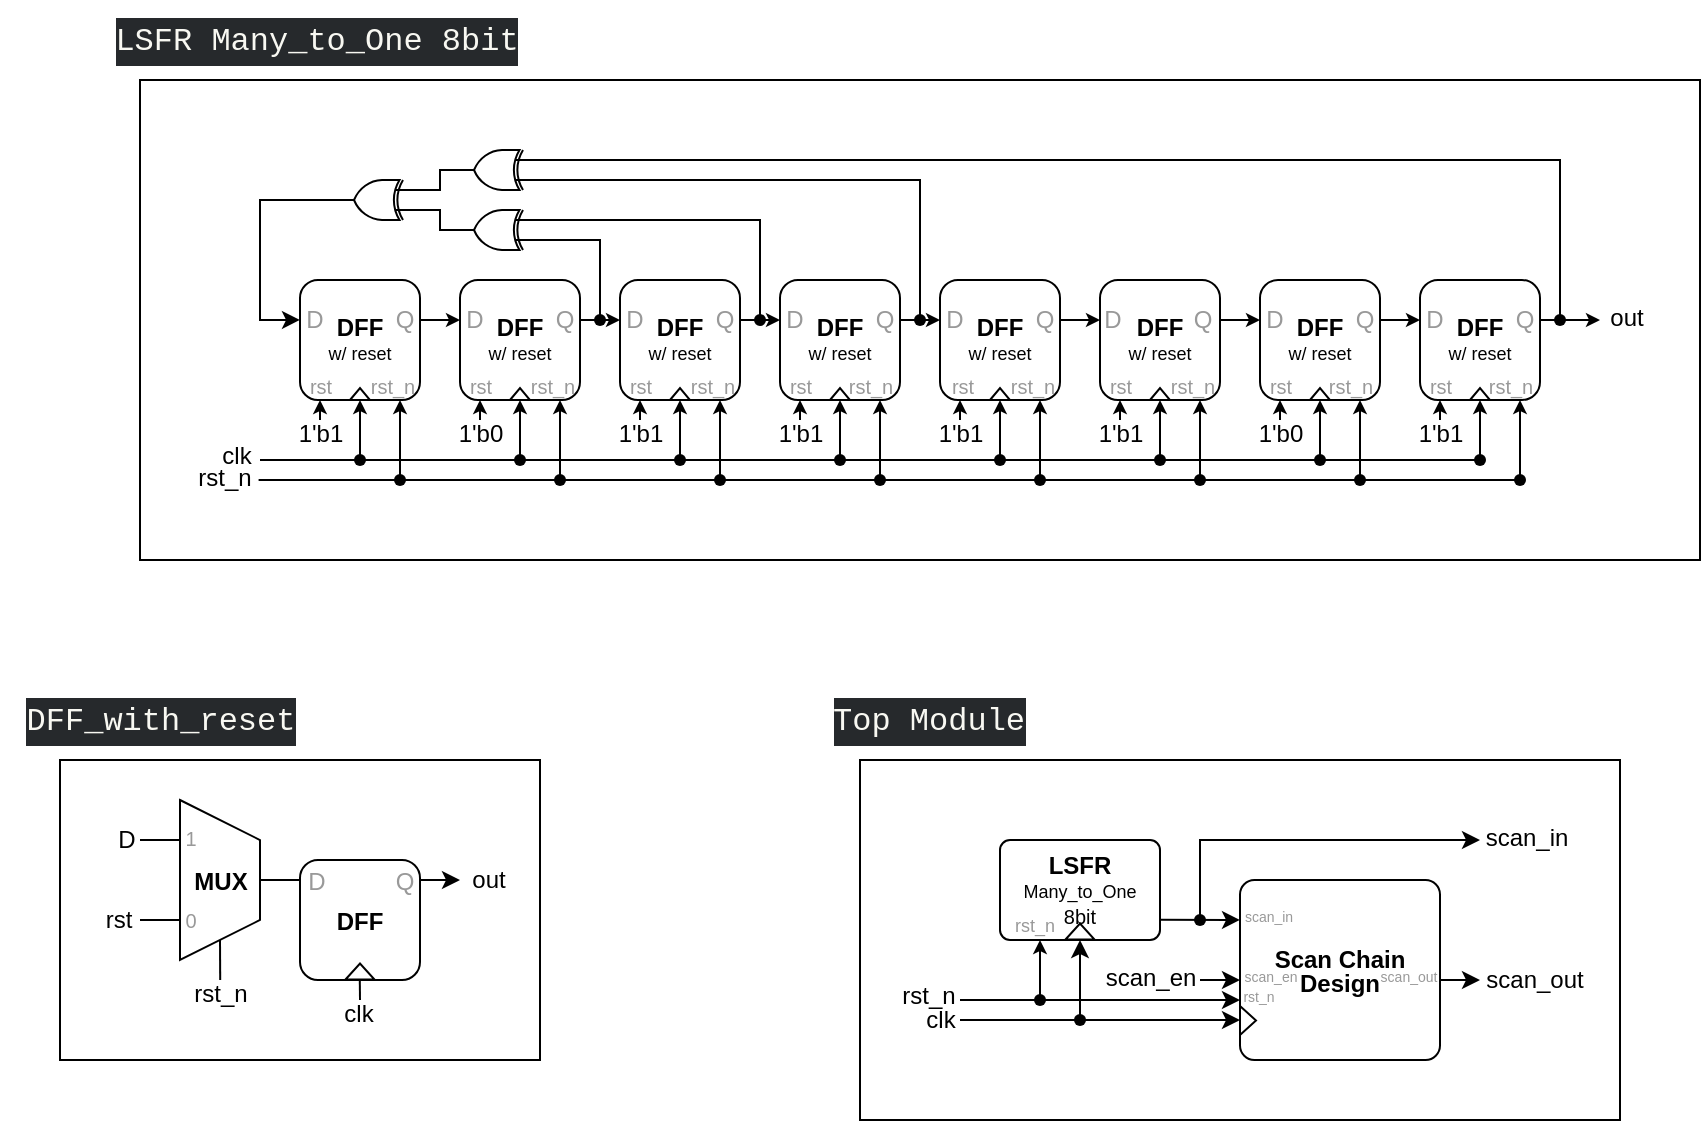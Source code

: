 <mxfile version="24.7.17">
  <diagram name="Page-1" id="tBIAlemMxgHySIvlNtww">
    <mxGraphModel dx="735" dy="438" grid="1" gridSize="10" guides="1" tooltips="1" connect="1" arrows="1" fold="1" page="1" pageScale="1" pageWidth="1920" pageHeight="1200" math="0" shadow="0">
      <root>
        <mxCell id="0" />
        <mxCell id="1" parent="0" />
        <mxCell id="3qSw8xlSIoKtLvvU0-Wk-54" value="" style="rounded=0;whiteSpace=wrap;html=1;fillColor=none;" parent="1" vertex="1">
          <mxGeometry x="480" y="540" width="380" height="180" as="geometry" />
        </mxCell>
        <mxCell id="1DzeSscWP2DU88BONM4D-63" value="1&#39;b1" style="text;html=1;align=center;verticalAlign=middle;resizable=0;points=[];autosize=1;strokeColor=none;fillColor=none;" parent="1" vertex="1">
          <mxGeometry x="745" y="362" width="50" height="30" as="geometry" />
        </mxCell>
        <mxCell id="oi3GXKmJwpbIhsuQLX9E-4" value="" style="rounded=0;whiteSpace=wrap;html=1;fillColor=none;" parent="1" vertex="1">
          <mxGeometry x="80" y="540" width="240" height="150" as="geometry" />
        </mxCell>
        <mxCell id="YcG1K_yQFC_txdDWkhpD-151" value="&lt;p style=&quot;line-height: 0%;&quot;&gt;&lt;b&gt;DFF&lt;/b&gt;&lt;/p&gt;&lt;p&gt;&lt;/p&gt;" style="rounded=1;whiteSpace=wrap;html=1;" parent="1" vertex="1">
          <mxGeometry x="200" y="590" width="60" height="60" as="geometry" />
        </mxCell>
        <mxCell id="q5pX1_xFONWicA8Pv0eM-7" style="edgeStyle=orthogonalEdgeStyle;rounded=0;orthogonalLoop=1;jettySize=auto;html=1;exitX=1;exitY=0.5;exitDx=0;exitDy=0;endArrow=none;endFill=0;" parent="1" source="YcG1K_yQFC_txdDWkhpD-153" edge="1">
          <mxGeometry relative="1" as="geometry">
            <mxPoint x="160.101" y="650" as="targetPoint" />
          </mxGeometry>
        </mxCell>
        <mxCell id="YcG1K_yQFC_txdDWkhpD-153" value="" style="shape=trapezoid;perimeter=trapezoidPerimeter;whiteSpace=wrap;html=1;fixedSize=1;rotation=90;" parent="1" vertex="1">
          <mxGeometry x="120" y="580" width="80" height="40" as="geometry" />
        </mxCell>
        <mxCell id="YcG1K_yQFC_txdDWkhpD-154" value="&lt;b&gt;MUX&lt;/b&gt;" style="text;html=1;align=center;verticalAlign=middle;resizable=0;points=[];autosize=1;strokeColor=none;fillColor=none;" parent="1" vertex="1">
          <mxGeometry x="135" y="586" width="50" height="30" as="geometry" />
        </mxCell>
        <mxCell id="YcG1K_yQFC_txdDWkhpD-155" value="" style="endArrow=none;html=1;rounded=0;endFill=0;" parent="1" edge="1">
          <mxGeometry width="50" height="50" relative="1" as="geometry">
            <mxPoint x="180" y="600" as="sourcePoint" />
            <mxPoint x="200" y="600" as="targetPoint" />
          </mxGeometry>
        </mxCell>
        <mxCell id="YcG1K_yQFC_txdDWkhpD-156" value="" style="endArrow=classic;html=1;rounded=0;endFill=1;" parent="1" edge="1">
          <mxGeometry width="50" height="50" relative="1" as="geometry">
            <mxPoint x="260" y="600" as="sourcePoint" />
            <mxPoint x="280" y="600" as="targetPoint" />
          </mxGeometry>
        </mxCell>
        <mxCell id="q5pX1_xFONWicA8Pv0eM-1" value="" style="triangle;whiteSpace=wrap;html=1;rotation=-90;" parent="1" vertex="1">
          <mxGeometry x="226" y="638.5" width="8" height="14.5" as="geometry" />
        </mxCell>
        <mxCell id="q5pX1_xFONWicA8Pv0eM-2" value="" style="endArrow=none;html=1;rounded=0;" parent="1" edge="1">
          <mxGeometry width="50" height="50" relative="1" as="geometry">
            <mxPoint x="120" y="620" as="sourcePoint" />
            <mxPoint x="140" y="620" as="targetPoint" />
          </mxGeometry>
        </mxCell>
        <mxCell id="q5pX1_xFONWicA8Pv0eM-3" value="" style="endArrow=none;html=1;rounded=0;" parent="1" edge="1">
          <mxGeometry width="50" height="50" relative="1" as="geometry">
            <mxPoint x="120" y="580" as="sourcePoint" />
            <mxPoint x="140" y="580" as="targetPoint" />
          </mxGeometry>
        </mxCell>
        <mxCell id="q5pX1_xFONWicA8Pv0eM-6" value="rst" style="text;html=1;align=center;verticalAlign=middle;resizable=0;points=[];autosize=1;strokeColor=none;fillColor=none;" parent="1" vertex="1">
          <mxGeometry x="89" y="605" width="40" height="30" as="geometry" />
        </mxCell>
        <mxCell id="q5pX1_xFONWicA8Pv0eM-8" value="rst_n" style="text;html=1;align=center;verticalAlign=middle;resizable=0;points=[];autosize=1;strokeColor=none;fillColor=none;" parent="1" vertex="1">
          <mxGeometry x="135" y="641.5" width="50" height="30" as="geometry" />
        </mxCell>
        <mxCell id="q5pX1_xFONWicA8Pv0eM-9" style="edgeStyle=orthogonalEdgeStyle;rounded=0;orthogonalLoop=1;jettySize=auto;html=1;exitX=1;exitY=0.5;exitDx=0;exitDy=0;endArrow=none;endFill=0;" parent="1" edge="1">
          <mxGeometry relative="1" as="geometry">
            <mxPoint x="230" y="660" as="targetPoint" />
            <mxPoint x="229.9" y="650" as="sourcePoint" />
          </mxGeometry>
        </mxCell>
        <mxCell id="q5pX1_xFONWicA8Pv0eM-10" value="clk" style="text;html=1;align=center;verticalAlign=middle;resizable=0;points=[];autosize=1;strokeColor=none;fillColor=none;" parent="1" vertex="1">
          <mxGeometry x="209" y="652" width="40" height="30" as="geometry" />
        </mxCell>
        <mxCell id="q5pX1_xFONWicA8Pv0eM-24" value="0" style="text;html=1;align=center;verticalAlign=middle;resizable=0;points=[];autosize=1;strokeColor=none;fillColor=none;fontSize=10;fontColor=#999999;" parent="1" vertex="1">
          <mxGeometry x="130" y="604.5" width="30" height="30" as="geometry" />
        </mxCell>
        <mxCell id="q5pX1_xFONWicA8Pv0eM-25" value="1" style="text;html=1;align=center;verticalAlign=middle;resizable=0;points=[];autosize=1;strokeColor=none;fillColor=none;fontColor=#999999;fontSize=10;" parent="1" vertex="1">
          <mxGeometry x="130" y="563.5" width="30" height="30" as="geometry" />
        </mxCell>
        <mxCell id="q5pX1_xFONWicA8Pv0eM-27" value="out" style="text;html=1;align=center;verticalAlign=middle;resizable=0;points=[];autosize=1;strokeColor=none;fillColor=none;" parent="1" vertex="1">
          <mxGeometry x="274" y="585" width="40" height="30" as="geometry" />
        </mxCell>
        <mxCell id="q5pX1_xFONWicA8Pv0eM-29" value="&lt;div style=&quot;color: rgb(248, 248, 242); background-color: rgb(38, 41, 44); font-family: &amp;quot;Fira Code&amp;quot;, Consolas, &amp;quot;Courier New&amp;quot;, monospace, Menlo, Monaco, &amp;quot;Courier New&amp;quot;, monospace; font-size: 16px; line-height: 24px; white-space-collapse: preserve;&quot;&gt;DFF_with_reset&lt;/div&gt;" style="text;html=1;align=center;verticalAlign=middle;resizable=0;points=[];autosize=1;strokeColor=none;fillColor=none;" parent="1" vertex="1">
          <mxGeometry x="50" y="500" width="160" height="40" as="geometry" />
        </mxCell>
        <mxCell id="oi3GXKmJwpbIhsuQLX9E-1" value="D" style="text;html=1;align=center;verticalAlign=middle;resizable=0;points=[];autosize=1;strokeColor=none;fillColor=none;" parent="1" vertex="1">
          <mxGeometry x="98" y="565" width="30" height="30" as="geometry" />
        </mxCell>
        <mxCell id="oi3GXKmJwpbIhsuQLX9E-2" value="D" style="text;html=1;align=center;verticalAlign=middle;resizable=0;points=[];autosize=1;strokeColor=none;fillColor=none;fontColor=#999999;" parent="1" vertex="1">
          <mxGeometry x="193" y="586" width="30" height="30" as="geometry" />
        </mxCell>
        <mxCell id="oi3GXKmJwpbIhsuQLX9E-3" value="Q" style="text;html=1;align=center;verticalAlign=middle;resizable=0;points=[];autosize=1;strokeColor=none;fillColor=none;fontColor=#999999;" parent="1" vertex="1">
          <mxGeometry x="237" y="586" width="30" height="30" as="geometry" />
        </mxCell>
        <mxCell id="oi3GXKmJwpbIhsuQLX9E-5" value="&lt;p style=&quot;line-height: 0%;&quot;&gt;&lt;b&gt;DFF&lt;/b&gt;&lt;/p&gt;&lt;p style=&quot;line-height: 0%;&quot;&gt;&lt;font style=&quot;font-size: 9px;&quot;&gt;w/ reset&lt;/font&gt;&lt;/p&gt;&lt;p&gt;&lt;/p&gt;" style="rounded=1;whiteSpace=wrap;html=1;" parent="1" vertex="1">
          <mxGeometry x="200" y="300" width="60" height="60" as="geometry" />
        </mxCell>
        <mxCell id="oi3GXKmJwpbIhsuQLX9E-6" value="" style="triangle;whiteSpace=wrap;html=1;rotation=-90;" parent="1" vertex="1">
          <mxGeometry x="227" y="352" width="6" height="10" as="geometry" />
        </mxCell>
        <mxCell id="oi3GXKmJwpbIhsuQLX9E-7" value="" style="endArrow=classic;html=1;rounded=0;exitX=1;exitY=0.5;exitDx=0;exitDy=0;endSize=4;" parent="1" edge="1">
          <mxGeometry width="50" height="50" relative="1" as="geometry">
            <mxPoint x="260" y="320" as="sourcePoint" />
            <mxPoint x="280" y="320" as="targetPoint" />
          </mxGeometry>
        </mxCell>
        <mxCell id="oi3GXKmJwpbIhsuQLX9E-8" value="" style="endArrow=classic;html=1;rounded=0;endSize=4;entryX=0;entryY=0.5;entryDx=0;entryDy=0;" parent="1" target="oi3GXKmJwpbIhsuQLX9E-6" edge="1">
          <mxGeometry width="50" height="50" relative="1" as="geometry">
            <mxPoint x="230" y="390" as="sourcePoint" />
            <mxPoint x="200" y="390" as="targetPoint" />
          </mxGeometry>
        </mxCell>
        <mxCell id="oi3GXKmJwpbIhsuQLX9E-9" value="" style="endArrow=classic;html=1;rounded=0;endSize=4;entryX=0;entryY=0.5;entryDx=0;entryDy=0;" parent="1" edge="1">
          <mxGeometry width="50" height="50" relative="1" as="geometry">
            <mxPoint x="210" y="370" as="sourcePoint" />
            <mxPoint x="210" y="360" as="targetPoint" />
          </mxGeometry>
        </mxCell>
        <mxCell id="oi3GXKmJwpbIhsuQLX9E-10" value="" style="endArrow=classic;html=1;rounded=0;endSize=4;" parent="1" edge="1">
          <mxGeometry width="50" height="50" relative="1" as="geometry">
            <mxPoint x="250" y="400" as="sourcePoint" />
            <mxPoint x="250" y="360" as="targetPoint" />
          </mxGeometry>
        </mxCell>
        <mxCell id="oi3GXKmJwpbIhsuQLX9E-11" value="1&#39;b1" style="text;html=1;align=center;verticalAlign=middle;resizable=0;points=[];autosize=1;strokeColor=none;fillColor=none;" parent="1" vertex="1">
          <mxGeometry x="185" y="362" width="50" height="30" as="geometry" />
        </mxCell>
        <mxCell id="1DzeSscWP2DU88BONM4D-1" value="" style="shape=ellipse;fillColor=#000000;strokeColor=none;html=1;sketch=0;fontFamily=Helvetica;fontSize=11;fontColor=default;labelBackgroundColor=default;" parent="1" vertex="1">
          <mxGeometry x="227" y="387" width="6" height="6" as="geometry" />
        </mxCell>
        <mxCell id="1DzeSscWP2DU88BONM4D-2" value="" style="shape=ellipse;fillColor=#000000;strokeColor=none;html=1;sketch=0;fontFamily=Helvetica;fontSize=11;fontColor=default;labelBackgroundColor=default;" parent="1" vertex="1">
          <mxGeometry x="247" y="397" width="6" height="6" as="geometry" />
        </mxCell>
        <mxCell id="1DzeSscWP2DU88BONM4D-3" value="&lt;p style=&quot;line-height: 0%;&quot;&gt;&lt;b&gt;DFF&lt;/b&gt;&lt;/p&gt;&lt;p style=&quot;line-height: 0%;&quot;&gt;&lt;font style=&quot;font-size: 9px;&quot;&gt;w/ reset&lt;/font&gt;&lt;/p&gt;&lt;p&gt;&lt;/p&gt;" style="rounded=1;whiteSpace=wrap;html=1;" parent="1" vertex="1">
          <mxGeometry x="280" y="300" width="60" height="60" as="geometry" />
        </mxCell>
        <mxCell id="1DzeSscWP2DU88BONM4D-4" value="" style="triangle;whiteSpace=wrap;html=1;rotation=-90;" parent="1" vertex="1">
          <mxGeometry x="307" y="352" width="6" height="10" as="geometry" />
        </mxCell>
        <mxCell id="1DzeSscWP2DU88BONM4D-5" value="" style="endArrow=classic;html=1;rounded=0;exitX=1;exitY=0.5;exitDx=0;exitDy=0;endSize=4;" parent="1" edge="1">
          <mxGeometry width="50" height="50" relative="1" as="geometry">
            <mxPoint x="340" y="320" as="sourcePoint" />
            <mxPoint x="360" y="320" as="targetPoint" />
          </mxGeometry>
        </mxCell>
        <mxCell id="1DzeSscWP2DU88BONM4D-6" value="" style="endArrow=classic;html=1;rounded=0;endSize=4;entryX=0;entryY=0.5;entryDx=0;entryDy=0;" parent="1" target="1DzeSscWP2DU88BONM4D-4" edge="1">
          <mxGeometry width="50" height="50" relative="1" as="geometry">
            <mxPoint x="310" y="390" as="sourcePoint" />
            <mxPoint x="280" y="390" as="targetPoint" />
          </mxGeometry>
        </mxCell>
        <mxCell id="1DzeSscWP2DU88BONM4D-7" value="" style="endArrow=classic;html=1;rounded=0;endSize=4;entryX=0;entryY=0.5;entryDx=0;entryDy=0;" parent="1" edge="1">
          <mxGeometry width="50" height="50" relative="1" as="geometry">
            <mxPoint x="290" y="370" as="sourcePoint" />
            <mxPoint x="290" y="360" as="targetPoint" />
          </mxGeometry>
        </mxCell>
        <mxCell id="1DzeSscWP2DU88BONM4D-8" value="" style="endArrow=classic;html=1;rounded=0;endSize=4;" parent="1" edge="1">
          <mxGeometry width="50" height="50" relative="1" as="geometry">
            <mxPoint x="330" y="400" as="sourcePoint" />
            <mxPoint x="330" y="360" as="targetPoint" />
          </mxGeometry>
        </mxCell>
        <mxCell id="1DzeSscWP2DU88BONM4D-9" value="1&#39;b0" style="text;html=1;align=center;verticalAlign=middle;resizable=0;points=[];autosize=1;strokeColor=none;fillColor=none;" parent="1" vertex="1">
          <mxGeometry x="265" y="362" width="50" height="30" as="geometry" />
        </mxCell>
        <mxCell id="1DzeSscWP2DU88BONM4D-10" value="" style="shape=ellipse;fillColor=#000000;strokeColor=none;html=1;sketch=0;fontFamily=Helvetica;fontSize=11;fontColor=default;labelBackgroundColor=default;" parent="1" vertex="1">
          <mxGeometry x="307" y="387" width="6" height="6" as="geometry" />
        </mxCell>
        <mxCell id="1DzeSscWP2DU88BONM4D-11" value="" style="shape=ellipse;fillColor=#000000;strokeColor=none;html=1;sketch=0;fontFamily=Helvetica;fontSize=11;fontColor=default;labelBackgroundColor=default;" parent="1" vertex="1">
          <mxGeometry x="327" y="397" width="6" height="6" as="geometry" />
        </mxCell>
        <mxCell id="1DzeSscWP2DU88BONM4D-12" value="&lt;p style=&quot;line-height: 0%;&quot;&gt;&lt;b&gt;DFF&lt;/b&gt;&lt;/p&gt;&lt;p style=&quot;line-height: 0%;&quot;&gt;&lt;font style=&quot;font-size: 9px;&quot;&gt;w/ reset&lt;/font&gt;&lt;/p&gt;&lt;p&gt;&lt;/p&gt;" style="rounded=1;whiteSpace=wrap;html=1;" parent="1" vertex="1">
          <mxGeometry x="360" y="300" width="60" height="60" as="geometry" />
        </mxCell>
        <mxCell id="1DzeSscWP2DU88BONM4D-13" value="" style="triangle;whiteSpace=wrap;html=1;rotation=-90;" parent="1" vertex="1">
          <mxGeometry x="387" y="352" width="6" height="10" as="geometry" />
        </mxCell>
        <mxCell id="1DzeSscWP2DU88BONM4D-14" value="" style="endArrow=classic;html=1;rounded=0;exitX=1;exitY=0.5;exitDx=0;exitDy=0;endSize=4;" parent="1" edge="1">
          <mxGeometry width="50" height="50" relative="1" as="geometry">
            <mxPoint x="420" y="320" as="sourcePoint" />
            <mxPoint x="440" y="320" as="targetPoint" />
          </mxGeometry>
        </mxCell>
        <mxCell id="1DzeSscWP2DU88BONM4D-15" value="" style="endArrow=classic;html=1;rounded=0;endSize=4;entryX=0;entryY=0.5;entryDx=0;entryDy=0;" parent="1" target="1DzeSscWP2DU88BONM4D-13" edge="1">
          <mxGeometry width="50" height="50" relative="1" as="geometry">
            <mxPoint x="390" y="390" as="sourcePoint" />
            <mxPoint x="360" y="390" as="targetPoint" />
          </mxGeometry>
        </mxCell>
        <mxCell id="1DzeSscWP2DU88BONM4D-16" value="" style="endArrow=classic;html=1;rounded=0;endSize=4;entryX=0;entryY=0.5;entryDx=0;entryDy=0;" parent="1" edge="1">
          <mxGeometry width="50" height="50" relative="1" as="geometry">
            <mxPoint x="370" y="370" as="sourcePoint" />
            <mxPoint x="370" y="360" as="targetPoint" />
          </mxGeometry>
        </mxCell>
        <mxCell id="1DzeSscWP2DU88BONM4D-17" value="" style="endArrow=classic;html=1;rounded=0;endSize=4;" parent="1" edge="1">
          <mxGeometry width="50" height="50" relative="1" as="geometry">
            <mxPoint x="410" y="400" as="sourcePoint" />
            <mxPoint x="410" y="360" as="targetPoint" />
          </mxGeometry>
        </mxCell>
        <mxCell id="1DzeSscWP2DU88BONM4D-18" value="1&#39;b1" style="text;html=1;align=center;verticalAlign=middle;resizable=0;points=[];autosize=1;strokeColor=none;fillColor=none;" parent="1" vertex="1">
          <mxGeometry x="345" y="362" width="50" height="30" as="geometry" />
        </mxCell>
        <mxCell id="1DzeSscWP2DU88BONM4D-19" value="" style="shape=ellipse;fillColor=#000000;strokeColor=none;html=1;sketch=0;fontFamily=Helvetica;fontSize=11;fontColor=default;labelBackgroundColor=default;" parent="1" vertex="1">
          <mxGeometry x="387" y="387" width="6" height="6" as="geometry" />
        </mxCell>
        <mxCell id="1DzeSscWP2DU88BONM4D-20" value="" style="shape=ellipse;fillColor=#000000;strokeColor=none;html=1;sketch=0;fontFamily=Helvetica;fontSize=11;fontColor=default;labelBackgroundColor=default;" parent="1" vertex="1">
          <mxGeometry x="407" y="397" width="6" height="6" as="geometry" />
        </mxCell>
        <mxCell id="1DzeSscWP2DU88BONM4D-21" value="&lt;p style=&quot;line-height: 0%;&quot;&gt;&lt;b&gt;DFF&lt;/b&gt;&lt;/p&gt;&lt;p style=&quot;line-height: 0%;&quot;&gt;&lt;font style=&quot;font-size: 9px;&quot;&gt;w/ reset&lt;/font&gt;&lt;/p&gt;&lt;p&gt;&lt;/p&gt;" style="rounded=1;whiteSpace=wrap;html=1;" parent="1" vertex="1">
          <mxGeometry x="440" y="300" width="60" height="60" as="geometry" />
        </mxCell>
        <mxCell id="1DzeSscWP2DU88BONM4D-22" value="" style="triangle;whiteSpace=wrap;html=1;rotation=-90;" parent="1" vertex="1">
          <mxGeometry x="467" y="352" width="6" height="10" as="geometry" />
        </mxCell>
        <mxCell id="1DzeSscWP2DU88BONM4D-23" value="" style="endArrow=classic;html=1;rounded=0;exitX=1;exitY=0.5;exitDx=0;exitDy=0;endSize=4;" parent="1" edge="1">
          <mxGeometry width="50" height="50" relative="1" as="geometry">
            <mxPoint x="500" y="320" as="sourcePoint" />
            <mxPoint x="520" y="320" as="targetPoint" />
          </mxGeometry>
        </mxCell>
        <mxCell id="1DzeSscWP2DU88BONM4D-24" value="" style="endArrow=classic;html=1;rounded=0;endSize=4;entryX=0;entryY=0.5;entryDx=0;entryDy=0;" parent="1" target="1DzeSscWP2DU88BONM4D-22" edge="1">
          <mxGeometry width="50" height="50" relative="1" as="geometry">
            <mxPoint x="470" y="390" as="sourcePoint" />
            <mxPoint x="440" y="390" as="targetPoint" />
          </mxGeometry>
        </mxCell>
        <mxCell id="1DzeSscWP2DU88BONM4D-25" value="" style="endArrow=classic;html=1;rounded=0;endSize=4;entryX=0;entryY=0.5;entryDx=0;entryDy=0;" parent="1" edge="1">
          <mxGeometry width="50" height="50" relative="1" as="geometry">
            <mxPoint x="450" y="370" as="sourcePoint" />
            <mxPoint x="450" y="360" as="targetPoint" />
          </mxGeometry>
        </mxCell>
        <mxCell id="1DzeSscWP2DU88BONM4D-26" value="" style="endArrow=classic;html=1;rounded=0;endSize=4;" parent="1" edge="1">
          <mxGeometry width="50" height="50" relative="1" as="geometry">
            <mxPoint x="490" y="400" as="sourcePoint" />
            <mxPoint x="490" y="360" as="targetPoint" />
          </mxGeometry>
        </mxCell>
        <mxCell id="1DzeSscWP2DU88BONM4D-27" value="1&#39;b1" style="text;html=1;align=center;verticalAlign=middle;resizable=0;points=[];autosize=1;strokeColor=none;fillColor=none;" parent="1" vertex="1">
          <mxGeometry x="425" y="362" width="50" height="30" as="geometry" />
        </mxCell>
        <mxCell id="1DzeSscWP2DU88BONM4D-28" value="" style="shape=ellipse;fillColor=#000000;strokeColor=none;html=1;sketch=0;fontFamily=Helvetica;fontSize=11;fontColor=default;labelBackgroundColor=default;" parent="1" vertex="1">
          <mxGeometry x="467" y="387" width="6" height="6" as="geometry" />
        </mxCell>
        <mxCell id="1DzeSscWP2DU88BONM4D-29" value="" style="shape=ellipse;fillColor=#000000;strokeColor=none;html=1;sketch=0;fontFamily=Helvetica;fontSize=11;fontColor=default;labelBackgroundColor=default;" parent="1" vertex="1">
          <mxGeometry x="487" y="397" width="6" height="6" as="geometry" />
        </mxCell>
        <mxCell id="1DzeSscWP2DU88BONM4D-30" value="&lt;p style=&quot;line-height: 0%;&quot;&gt;&lt;b&gt;DFF&lt;/b&gt;&lt;/p&gt;&lt;p style=&quot;line-height: 0%;&quot;&gt;&lt;font style=&quot;font-size: 9px;&quot;&gt;w/ reset&lt;/font&gt;&lt;/p&gt;&lt;p&gt;&lt;/p&gt;" style="rounded=1;whiteSpace=wrap;html=1;" parent="1" vertex="1">
          <mxGeometry x="520" y="300" width="60" height="60" as="geometry" />
        </mxCell>
        <mxCell id="1DzeSscWP2DU88BONM4D-31" value="" style="triangle;whiteSpace=wrap;html=1;rotation=-90;" parent="1" vertex="1">
          <mxGeometry x="547" y="352" width="6" height="10" as="geometry" />
        </mxCell>
        <mxCell id="1DzeSscWP2DU88BONM4D-32" value="" style="endArrow=classic;html=1;rounded=0;exitX=1;exitY=0.5;exitDx=0;exitDy=0;endSize=4;" parent="1" edge="1">
          <mxGeometry width="50" height="50" relative="1" as="geometry">
            <mxPoint x="580" y="320" as="sourcePoint" />
            <mxPoint x="600" y="320" as="targetPoint" />
          </mxGeometry>
        </mxCell>
        <mxCell id="1DzeSscWP2DU88BONM4D-33" value="" style="endArrow=classic;html=1;rounded=0;endSize=4;entryX=0;entryY=0.5;entryDx=0;entryDy=0;" parent="1" target="1DzeSscWP2DU88BONM4D-31" edge="1">
          <mxGeometry width="50" height="50" relative="1" as="geometry">
            <mxPoint x="550" y="390" as="sourcePoint" />
            <mxPoint x="520" y="390" as="targetPoint" />
          </mxGeometry>
        </mxCell>
        <mxCell id="1DzeSscWP2DU88BONM4D-34" value="" style="endArrow=classic;html=1;rounded=0;endSize=4;entryX=0;entryY=0.5;entryDx=0;entryDy=0;" parent="1" edge="1">
          <mxGeometry width="50" height="50" relative="1" as="geometry">
            <mxPoint x="530" y="370" as="sourcePoint" />
            <mxPoint x="530" y="360" as="targetPoint" />
          </mxGeometry>
        </mxCell>
        <mxCell id="1DzeSscWP2DU88BONM4D-35" value="" style="endArrow=classic;html=1;rounded=0;endSize=4;" parent="1" edge="1">
          <mxGeometry width="50" height="50" relative="1" as="geometry">
            <mxPoint x="570" y="400" as="sourcePoint" />
            <mxPoint x="570" y="360" as="targetPoint" />
          </mxGeometry>
        </mxCell>
        <mxCell id="1DzeSscWP2DU88BONM4D-36" value="1&#39;b1" style="text;html=1;align=center;verticalAlign=middle;resizable=0;points=[];autosize=1;strokeColor=none;fillColor=none;" parent="1" vertex="1">
          <mxGeometry x="505" y="362" width="50" height="30" as="geometry" />
        </mxCell>
        <mxCell id="1DzeSscWP2DU88BONM4D-37" value="" style="shape=ellipse;fillColor=#000000;strokeColor=none;html=1;sketch=0;fontFamily=Helvetica;fontSize=11;fontColor=default;labelBackgroundColor=default;" parent="1" vertex="1">
          <mxGeometry x="547" y="387" width="6" height="6" as="geometry" />
        </mxCell>
        <mxCell id="1DzeSscWP2DU88BONM4D-38" value="" style="shape=ellipse;fillColor=#000000;strokeColor=none;html=1;sketch=0;fontFamily=Helvetica;fontSize=11;fontColor=default;labelBackgroundColor=default;" parent="1" vertex="1">
          <mxGeometry x="567" y="397" width="6" height="6" as="geometry" />
        </mxCell>
        <mxCell id="1DzeSscWP2DU88BONM4D-39" value="&lt;p style=&quot;line-height: 0%;&quot;&gt;&lt;b&gt;DFF&lt;/b&gt;&lt;/p&gt;&lt;p style=&quot;line-height: 0%;&quot;&gt;&lt;font style=&quot;font-size: 9px;&quot;&gt;w/ reset&lt;/font&gt;&lt;/p&gt;&lt;p&gt;&lt;/p&gt;" style="rounded=1;whiteSpace=wrap;html=1;" parent="1" vertex="1">
          <mxGeometry x="600" y="300" width="60" height="60" as="geometry" />
        </mxCell>
        <mxCell id="1DzeSscWP2DU88BONM4D-40" value="" style="triangle;whiteSpace=wrap;html=1;rotation=-90;" parent="1" vertex="1">
          <mxGeometry x="627" y="352" width="6" height="10" as="geometry" />
        </mxCell>
        <mxCell id="1DzeSscWP2DU88BONM4D-41" value="" style="endArrow=classic;html=1;rounded=0;exitX=1;exitY=0.5;exitDx=0;exitDy=0;endSize=4;" parent="1" edge="1">
          <mxGeometry width="50" height="50" relative="1" as="geometry">
            <mxPoint x="660" y="320" as="sourcePoint" />
            <mxPoint x="680" y="320" as="targetPoint" />
          </mxGeometry>
        </mxCell>
        <mxCell id="1DzeSscWP2DU88BONM4D-42" value="" style="endArrow=classic;html=1;rounded=0;endSize=4;entryX=0;entryY=0.5;entryDx=0;entryDy=0;" parent="1" target="1DzeSscWP2DU88BONM4D-40" edge="1">
          <mxGeometry width="50" height="50" relative="1" as="geometry">
            <mxPoint x="630" y="390" as="sourcePoint" />
            <mxPoint x="600" y="390" as="targetPoint" />
          </mxGeometry>
        </mxCell>
        <mxCell id="1DzeSscWP2DU88BONM4D-43" value="" style="endArrow=classic;html=1;rounded=0;endSize=4;entryX=0;entryY=0.5;entryDx=0;entryDy=0;" parent="1" edge="1">
          <mxGeometry width="50" height="50" relative="1" as="geometry">
            <mxPoint x="610" y="370" as="sourcePoint" />
            <mxPoint x="610" y="360" as="targetPoint" />
          </mxGeometry>
        </mxCell>
        <mxCell id="1DzeSscWP2DU88BONM4D-44" value="" style="endArrow=classic;html=1;rounded=0;endSize=4;" parent="1" edge="1">
          <mxGeometry width="50" height="50" relative="1" as="geometry">
            <mxPoint x="650" y="400" as="sourcePoint" />
            <mxPoint x="650" y="360" as="targetPoint" />
          </mxGeometry>
        </mxCell>
        <mxCell id="1DzeSscWP2DU88BONM4D-45" value="1&#39;b1" style="text;html=1;align=center;verticalAlign=middle;resizable=0;points=[];autosize=1;strokeColor=none;fillColor=none;" parent="1" vertex="1">
          <mxGeometry x="585" y="362" width="50" height="30" as="geometry" />
        </mxCell>
        <mxCell id="1DzeSscWP2DU88BONM4D-46" value="" style="shape=ellipse;fillColor=#000000;strokeColor=none;html=1;sketch=0;fontFamily=Helvetica;fontSize=11;fontColor=default;labelBackgroundColor=default;" parent="1" vertex="1">
          <mxGeometry x="627" y="387" width="6" height="6" as="geometry" />
        </mxCell>
        <mxCell id="1DzeSscWP2DU88BONM4D-47" value="" style="shape=ellipse;fillColor=#000000;strokeColor=none;html=1;sketch=0;fontFamily=Helvetica;fontSize=11;fontColor=default;labelBackgroundColor=default;" parent="1" vertex="1">
          <mxGeometry x="647" y="397" width="6" height="6" as="geometry" />
        </mxCell>
        <mxCell id="1DzeSscWP2DU88BONM4D-48" value="&lt;p style=&quot;line-height: 0%;&quot;&gt;&lt;b&gt;DFF&lt;/b&gt;&lt;/p&gt;&lt;p style=&quot;line-height: 0%;&quot;&gt;&lt;font style=&quot;font-size: 9px;&quot;&gt;w/ reset&lt;/font&gt;&lt;/p&gt;&lt;p&gt;&lt;/p&gt;" style="rounded=1;whiteSpace=wrap;html=1;" parent="1" vertex="1">
          <mxGeometry x="680" y="300" width="60" height="60" as="geometry" />
        </mxCell>
        <mxCell id="1DzeSscWP2DU88BONM4D-49" value="" style="triangle;whiteSpace=wrap;html=1;rotation=-90;" parent="1" vertex="1">
          <mxGeometry x="707" y="352" width="6" height="10" as="geometry" />
        </mxCell>
        <mxCell id="1DzeSscWP2DU88BONM4D-50" value="" style="endArrow=classic;html=1;rounded=0;exitX=1;exitY=0.5;exitDx=0;exitDy=0;endSize=4;" parent="1" edge="1">
          <mxGeometry width="50" height="50" relative="1" as="geometry">
            <mxPoint x="740" y="320" as="sourcePoint" />
            <mxPoint x="760" y="320" as="targetPoint" />
          </mxGeometry>
        </mxCell>
        <mxCell id="1DzeSscWP2DU88BONM4D-51" value="" style="endArrow=classic;html=1;rounded=0;endSize=4;entryX=0;entryY=0.5;entryDx=0;entryDy=0;" parent="1" target="1DzeSscWP2DU88BONM4D-49" edge="1">
          <mxGeometry width="50" height="50" relative="1" as="geometry">
            <mxPoint x="710" y="390" as="sourcePoint" />
            <mxPoint x="680" y="390" as="targetPoint" />
          </mxGeometry>
        </mxCell>
        <mxCell id="1DzeSscWP2DU88BONM4D-52" value="" style="endArrow=classic;html=1;rounded=0;endSize=4;entryX=0;entryY=0.5;entryDx=0;entryDy=0;" parent="1" edge="1">
          <mxGeometry width="50" height="50" relative="1" as="geometry">
            <mxPoint x="690" y="370" as="sourcePoint" />
            <mxPoint x="690" y="360" as="targetPoint" />
          </mxGeometry>
        </mxCell>
        <mxCell id="1DzeSscWP2DU88BONM4D-53" value="" style="endArrow=classic;html=1;rounded=0;endSize=4;" parent="1" edge="1">
          <mxGeometry width="50" height="50" relative="1" as="geometry">
            <mxPoint x="730" y="400" as="sourcePoint" />
            <mxPoint x="730" y="360" as="targetPoint" />
          </mxGeometry>
        </mxCell>
        <mxCell id="1DzeSscWP2DU88BONM4D-54" value="1&#39;b0" style="text;html=1;align=center;verticalAlign=middle;resizable=0;points=[];autosize=1;strokeColor=none;fillColor=none;" parent="1" vertex="1">
          <mxGeometry x="665" y="362" width="50" height="30" as="geometry" />
        </mxCell>
        <mxCell id="1DzeSscWP2DU88BONM4D-55" value="" style="shape=ellipse;fillColor=#000000;strokeColor=none;html=1;sketch=0;fontFamily=Helvetica;fontSize=11;fontColor=default;labelBackgroundColor=default;" parent="1" vertex="1">
          <mxGeometry x="707" y="387" width="6" height="6" as="geometry" />
        </mxCell>
        <mxCell id="1DzeSscWP2DU88BONM4D-56" value="" style="shape=ellipse;fillColor=#000000;strokeColor=none;html=1;sketch=0;fontFamily=Helvetica;fontSize=11;fontColor=default;labelBackgroundColor=default;" parent="1" vertex="1">
          <mxGeometry x="727" y="397" width="6" height="6" as="geometry" />
        </mxCell>
        <mxCell id="1DzeSscWP2DU88BONM4D-57" value="&lt;p style=&quot;line-height: 0%;&quot;&gt;&lt;b&gt;DFF&lt;/b&gt;&lt;/p&gt;&lt;p style=&quot;line-height: 0%;&quot;&gt;&lt;font style=&quot;font-size: 9px;&quot;&gt;w/ reset&lt;/font&gt;&lt;/p&gt;&lt;p&gt;&lt;/p&gt;" style="rounded=1;whiteSpace=wrap;html=1;" parent="1" vertex="1">
          <mxGeometry x="760" y="300" width="60" height="60" as="geometry" />
        </mxCell>
        <mxCell id="1DzeSscWP2DU88BONM4D-58" value="" style="triangle;whiteSpace=wrap;html=1;rotation=-90;" parent="1" vertex="1">
          <mxGeometry x="787" y="352" width="6" height="10" as="geometry" />
        </mxCell>
        <mxCell id="1DzeSscWP2DU88BONM4D-59" value="" style="endArrow=classic;html=1;rounded=0;exitX=1;exitY=0.5;exitDx=0;exitDy=0;endSize=4;" parent="1" edge="1">
          <mxGeometry width="50" height="50" relative="1" as="geometry">
            <mxPoint x="820" y="320" as="sourcePoint" />
            <mxPoint x="850" y="320" as="targetPoint" />
          </mxGeometry>
        </mxCell>
        <mxCell id="1DzeSscWP2DU88BONM4D-60" value="" style="endArrow=classic;html=1;rounded=0;endSize=4;entryX=0;entryY=0.5;entryDx=0;entryDy=0;edgeStyle=orthogonalEdgeStyle;" parent="1" target="1DzeSscWP2DU88BONM4D-58" edge="1">
          <mxGeometry width="50" height="50" relative="1" as="geometry">
            <mxPoint x="180" y="390" as="sourcePoint" />
            <mxPoint x="760" y="390" as="targetPoint" />
            <Array as="points">
              <mxPoint x="790" y="390" />
            </Array>
          </mxGeometry>
        </mxCell>
        <mxCell id="1DzeSscWP2DU88BONM4D-61" value="" style="endArrow=classic;html=1;rounded=0;endSize=4;entryX=0;entryY=0.5;entryDx=0;entryDy=0;" parent="1" edge="1">
          <mxGeometry width="50" height="50" relative="1" as="geometry">
            <mxPoint x="770" y="370" as="sourcePoint" />
            <mxPoint x="770" y="360" as="targetPoint" />
          </mxGeometry>
        </mxCell>
        <mxCell id="1DzeSscWP2DU88BONM4D-62" value="" style="endArrow=classic;html=1;rounded=0;endSize=4;edgeStyle=orthogonalEdgeStyle;" parent="1" edge="1">
          <mxGeometry width="50" height="50" relative="1" as="geometry">
            <mxPoint x="179.294" y="400" as="sourcePoint" />
            <mxPoint x="810" y="360" as="targetPoint" />
            <Array as="points">
              <mxPoint x="810" y="400" />
            </Array>
          </mxGeometry>
        </mxCell>
        <mxCell id="1DzeSscWP2DU88BONM4D-64" value="" style="shape=ellipse;fillColor=#000000;strokeColor=none;html=1;sketch=0;fontFamily=Helvetica;fontSize=11;fontColor=default;labelBackgroundColor=default;" parent="1" vertex="1">
          <mxGeometry x="787" y="387" width="6" height="6" as="geometry" />
        </mxCell>
        <mxCell id="1DzeSscWP2DU88BONM4D-65" value="" style="shape=ellipse;fillColor=#000000;strokeColor=none;html=1;sketch=0;fontFamily=Helvetica;fontSize=11;fontColor=default;labelBackgroundColor=default;" parent="1" vertex="1">
          <mxGeometry x="807" y="397" width="6" height="6" as="geometry" />
        </mxCell>
        <mxCell id="1DzeSscWP2DU88BONM4D-66" value="" style="endArrow=none;html=1;rounded=0;entryX=0;entryY=0.25;entryDx=0;entryDy=0;entryPerimeter=0;endFill=0;" parent="1" target="3qSw8xlSIoKtLvvU0-Wk-1" edge="1">
          <mxGeometry width="50" height="50" relative="1" as="geometry">
            <mxPoint x="350" y="320" as="sourcePoint" />
            <mxPoint x="340" y="280" as="targetPoint" />
            <Array as="points">
              <mxPoint x="350" y="280" />
            </Array>
          </mxGeometry>
        </mxCell>
        <mxCell id="3qSw8xlSIoKtLvvU0-Wk-1" value="" style="verticalLabelPosition=bottom;shadow=0;dashed=0;align=center;html=1;verticalAlign=top;shape=mxgraph.electrical.logic_gates.logic_gate;operation=xor;rotation=-180;" parent="1" vertex="1">
          <mxGeometry x="280" y="265" width="35" height="20" as="geometry" />
        </mxCell>
        <mxCell id="3qSw8xlSIoKtLvvU0-Wk-2" value="" style="endArrow=none;html=1;rounded=0;entryX=0;entryY=0.75;entryDx=0;entryDy=0;entryPerimeter=0;endFill=0;" parent="1" target="3qSw8xlSIoKtLvvU0-Wk-1" edge="1">
          <mxGeometry width="50" height="50" relative="1" as="geometry">
            <mxPoint x="430" y="320" as="sourcePoint" />
            <mxPoint x="395" y="280" as="targetPoint" />
            <Array as="points">
              <mxPoint x="430" y="270" />
            </Array>
          </mxGeometry>
        </mxCell>
        <mxCell id="3qSw8xlSIoKtLvvU0-Wk-3" value="" style="shape=ellipse;fillColor=#000000;strokeColor=none;html=1;sketch=0;fontFamily=Helvetica;fontSize=11;fontColor=default;labelBackgroundColor=default;" parent="1" vertex="1">
          <mxGeometry x="347" y="317" width="6" height="6" as="geometry" />
        </mxCell>
        <mxCell id="3qSw8xlSIoKtLvvU0-Wk-4" value="" style="shape=ellipse;fillColor=#000000;strokeColor=none;html=1;sketch=0;fontFamily=Helvetica;fontSize=11;fontColor=default;labelBackgroundColor=default;" parent="1" vertex="1">
          <mxGeometry x="427" y="317" width="6" height="6" as="geometry" />
        </mxCell>
        <mxCell id="3qSw8xlSIoKtLvvU0-Wk-5" value="" style="verticalLabelPosition=bottom;shadow=0;dashed=0;align=center;html=1;verticalAlign=top;shape=mxgraph.electrical.logic_gates.logic_gate;operation=xor;rotation=-180;" parent="1" vertex="1">
          <mxGeometry x="280" y="235" width="35" height="20" as="geometry" />
        </mxCell>
        <mxCell id="3qSw8xlSIoKtLvvU0-Wk-6" value="" style="endArrow=none;html=1;rounded=0;entryX=0;entryY=0.75;entryDx=0;entryDy=0;entryPerimeter=0;endFill=0;" parent="1" edge="1">
          <mxGeometry width="50" height="50" relative="1" as="geometry">
            <mxPoint x="510" y="320" as="sourcePoint" />
            <mxPoint x="315" y="250" as="targetPoint" />
            <Array as="points">
              <mxPoint x="510" y="250" />
            </Array>
          </mxGeometry>
        </mxCell>
        <mxCell id="3qSw8xlSIoKtLvvU0-Wk-7" value="" style="endArrow=none;html=1;rounded=0;entryX=0;entryY=0.75;entryDx=0;entryDy=0;entryPerimeter=0;endFill=0;" parent="1" edge="1">
          <mxGeometry width="50" height="50" relative="1" as="geometry">
            <mxPoint x="830" y="320" as="sourcePoint" />
            <mxPoint x="315" y="240" as="targetPoint" />
            <Array as="points">
              <mxPoint x="830" y="240" />
            </Array>
          </mxGeometry>
        </mxCell>
        <mxCell id="3qSw8xlSIoKtLvvU0-Wk-11" style="edgeStyle=orthogonalEdgeStyle;rounded=0;orthogonalLoop=1;jettySize=auto;html=1;exitX=1;exitY=0.5;exitDx=0;exitDy=0;exitPerimeter=0;entryX=0;entryY=0.333;entryDx=0;entryDy=0;entryPerimeter=0;" parent="1" source="3qSw8xlSIoKtLvvU0-Wk-8" target="oi3GXKmJwpbIhsuQLX9E-5" edge="1">
          <mxGeometry relative="1" as="geometry">
            <mxPoint x="160" y="320" as="targetPoint" />
          </mxGeometry>
        </mxCell>
        <mxCell id="3qSw8xlSIoKtLvvU0-Wk-8" value="" style="verticalLabelPosition=bottom;shadow=0;dashed=0;align=center;html=1;verticalAlign=top;shape=mxgraph.electrical.logic_gates.logic_gate;operation=xor;rotation=-180;" parent="1" vertex="1">
          <mxGeometry x="220" y="250" width="35" height="20" as="geometry" />
        </mxCell>
        <mxCell id="3qSw8xlSIoKtLvvU0-Wk-9" style="edgeStyle=orthogonalEdgeStyle;rounded=0;orthogonalLoop=1;jettySize=auto;html=1;exitX=1;exitY=0.5;exitDx=0;exitDy=0;exitPerimeter=0;entryX=0;entryY=0.75;entryDx=0;entryDy=0;entryPerimeter=0;endArrow=none;endFill=0;" parent="1" source="3qSw8xlSIoKtLvvU0-Wk-5" target="3qSw8xlSIoKtLvvU0-Wk-8" edge="1">
          <mxGeometry relative="1" as="geometry">
            <Array as="points">
              <mxPoint x="270" y="245" />
              <mxPoint x="270" y="255" />
            </Array>
          </mxGeometry>
        </mxCell>
        <mxCell id="3qSw8xlSIoKtLvvU0-Wk-10" style="edgeStyle=orthogonalEdgeStyle;rounded=0;orthogonalLoop=1;jettySize=auto;html=1;exitX=1;exitY=0.5;exitDx=0;exitDy=0;exitPerimeter=0;entryX=0;entryY=0.25;entryDx=0;entryDy=0;entryPerimeter=0;endArrow=none;endFill=0;" parent="1" source="3qSw8xlSIoKtLvvU0-Wk-1" target="3qSw8xlSIoKtLvvU0-Wk-8" edge="1">
          <mxGeometry relative="1" as="geometry">
            <mxPoint x="290" y="255" as="sourcePoint" />
            <mxPoint x="265" y="265" as="targetPoint" />
            <Array as="points">
              <mxPoint x="270" y="275" />
              <mxPoint x="270" y="265" />
            </Array>
          </mxGeometry>
        </mxCell>
        <mxCell id="3qSw8xlSIoKtLvvU0-Wk-12" value="clk" style="text;html=1;align=center;verticalAlign=middle;resizable=0;points=[];autosize=1;strokeColor=none;fillColor=none;" parent="1" vertex="1">
          <mxGeometry x="148" y="373" width="40" height="30" as="geometry" />
        </mxCell>
        <mxCell id="3qSw8xlSIoKtLvvU0-Wk-13" value="rst_n" style="text;html=1;align=center;verticalAlign=middle;resizable=0;points=[];autosize=1;strokeColor=none;fillColor=none;" parent="1" vertex="1">
          <mxGeometry x="137" y="384" width="50" height="30" as="geometry" />
        </mxCell>
        <mxCell id="3qSw8xlSIoKtLvvU0-Wk-14" value="rst" style="text;html=1;align=center;verticalAlign=middle;resizable=0;points=[];autosize=1;strokeColor=none;fillColor=none;fontSize=10;fontColor=#999999;" parent="1" vertex="1">
          <mxGeometry x="195" y="338" width="30" height="30" as="geometry" />
        </mxCell>
        <mxCell id="3qSw8xlSIoKtLvvU0-Wk-15" value="rst_n" style="text;html=1;align=center;verticalAlign=middle;resizable=0;points=[];autosize=1;strokeColor=none;fillColor=none;fontSize=10;fontColor=#999999;" parent="1" vertex="1">
          <mxGeometry x="221" y="338" width="50" height="30" as="geometry" />
        </mxCell>
        <mxCell id="3qSw8xlSIoKtLvvU0-Wk-16" value="rst" style="text;html=1;align=center;verticalAlign=middle;resizable=0;points=[];autosize=1;strokeColor=none;fillColor=none;fontSize=10;fontColor=#999999;" parent="1" vertex="1">
          <mxGeometry x="275" y="338" width="30" height="30" as="geometry" />
        </mxCell>
        <mxCell id="3qSw8xlSIoKtLvvU0-Wk-17" value="rst_n" style="text;html=1;align=center;verticalAlign=middle;resizable=0;points=[];autosize=1;strokeColor=none;fillColor=none;fontSize=10;fontColor=#999999;" parent="1" vertex="1">
          <mxGeometry x="301" y="338" width="50" height="30" as="geometry" />
        </mxCell>
        <mxCell id="3qSw8xlSIoKtLvvU0-Wk-18" value="rst" style="text;html=1;align=center;verticalAlign=middle;resizable=0;points=[];autosize=1;strokeColor=none;fillColor=none;fontSize=10;fontColor=#999999;" parent="1" vertex="1">
          <mxGeometry x="355" y="338" width="30" height="30" as="geometry" />
        </mxCell>
        <mxCell id="3qSw8xlSIoKtLvvU0-Wk-19" value="rst_n" style="text;html=1;align=center;verticalAlign=middle;resizable=0;points=[];autosize=1;strokeColor=none;fillColor=none;fontSize=10;fontColor=#999999;" parent="1" vertex="1">
          <mxGeometry x="381" y="338" width="50" height="30" as="geometry" />
        </mxCell>
        <mxCell id="3qSw8xlSIoKtLvvU0-Wk-20" value="rst" style="text;html=1;align=center;verticalAlign=middle;resizable=0;points=[];autosize=1;strokeColor=none;fillColor=none;fontSize=10;fontColor=#999999;" parent="1" vertex="1">
          <mxGeometry x="435" y="338" width="30" height="30" as="geometry" />
        </mxCell>
        <mxCell id="3qSw8xlSIoKtLvvU0-Wk-21" value="rst_n" style="text;html=1;align=center;verticalAlign=middle;resizable=0;points=[];autosize=1;strokeColor=none;fillColor=none;fontSize=10;fontColor=#999999;" parent="1" vertex="1">
          <mxGeometry x="460" y="338" width="50" height="30" as="geometry" />
        </mxCell>
        <mxCell id="3qSw8xlSIoKtLvvU0-Wk-22" value="rst" style="text;html=1;align=center;verticalAlign=middle;resizable=0;points=[];autosize=1;strokeColor=none;fillColor=none;fontSize=10;fontColor=#999999;" parent="1" vertex="1">
          <mxGeometry x="516" y="338" width="30" height="30" as="geometry" />
        </mxCell>
        <mxCell id="3qSw8xlSIoKtLvvU0-Wk-23" value="rst_n" style="text;html=1;align=center;verticalAlign=middle;resizable=0;points=[];autosize=1;strokeColor=none;fillColor=none;fontSize=10;fontColor=#999999;" parent="1" vertex="1">
          <mxGeometry x="541" y="338" width="50" height="30" as="geometry" />
        </mxCell>
        <mxCell id="3qSw8xlSIoKtLvvU0-Wk-24" value="rst" style="text;html=1;align=center;verticalAlign=middle;resizable=0;points=[];autosize=1;strokeColor=none;fillColor=none;fontSize=10;fontColor=#999999;" parent="1" vertex="1">
          <mxGeometry x="595" y="338" width="30" height="30" as="geometry" />
        </mxCell>
        <mxCell id="3qSw8xlSIoKtLvvU0-Wk-25" value="rst_n" style="text;html=1;align=center;verticalAlign=middle;resizable=0;points=[];autosize=1;strokeColor=none;fillColor=none;fontSize=10;fontColor=#999999;" parent="1" vertex="1">
          <mxGeometry x="621" y="338" width="50" height="30" as="geometry" />
        </mxCell>
        <mxCell id="3qSw8xlSIoKtLvvU0-Wk-26" value="rst" style="text;html=1;align=center;verticalAlign=middle;resizable=0;points=[];autosize=1;strokeColor=none;fillColor=none;fontSize=10;fontColor=#999999;" parent="1" vertex="1">
          <mxGeometry x="675" y="338" width="30" height="30" as="geometry" />
        </mxCell>
        <mxCell id="3qSw8xlSIoKtLvvU0-Wk-27" value="rst_n" style="text;html=1;align=center;verticalAlign=middle;resizable=0;points=[];autosize=1;strokeColor=none;fillColor=none;fontSize=10;fontColor=#999999;" parent="1" vertex="1">
          <mxGeometry x="700" y="338" width="50" height="30" as="geometry" />
        </mxCell>
        <mxCell id="3qSw8xlSIoKtLvvU0-Wk-28" value="rst" style="text;html=1;align=center;verticalAlign=middle;resizable=0;points=[];autosize=1;strokeColor=none;fillColor=none;fontSize=10;fontColor=#999999;" parent="1" vertex="1">
          <mxGeometry x="755" y="338" width="30" height="30" as="geometry" />
        </mxCell>
        <mxCell id="3qSw8xlSIoKtLvvU0-Wk-29" value="rst_n" style="text;html=1;align=center;verticalAlign=middle;resizable=0;points=[];autosize=1;strokeColor=none;fillColor=none;fontSize=10;fontColor=#999999;" parent="1" vertex="1">
          <mxGeometry x="780" y="338" width="50" height="30" as="geometry" />
        </mxCell>
        <mxCell id="3qSw8xlSIoKtLvvU0-Wk-30" value="" style="shape=ellipse;fillColor=#000000;strokeColor=none;html=1;sketch=0;fontFamily=Helvetica;fontSize=11;fontColor=default;labelBackgroundColor=default;" parent="1" vertex="1">
          <mxGeometry x="827" y="317" width="6" height="6" as="geometry" />
        </mxCell>
        <mxCell id="3qSw8xlSIoKtLvvU0-Wk-31" value="" style="shape=ellipse;fillColor=#000000;strokeColor=none;html=1;sketch=0;fontFamily=Helvetica;fontSize=11;fontColor=default;labelBackgroundColor=default;" parent="1" vertex="1">
          <mxGeometry x="507" y="317" width="6" height="6" as="geometry" />
        </mxCell>
        <mxCell id="3qSw8xlSIoKtLvvU0-Wk-32" value="out" style="text;html=1;align=center;verticalAlign=middle;resizable=0;points=[];autosize=1;strokeColor=none;fillColor=none;" parent="1" vertex="1">
          <mxGeometry x="843" y="304" width="40" height="30" as="geometry" />
        </mxCell>
        <mxCell id="3qSw8xlSIoKtLvvU0-Wk-33" value="&lt;p style=&quot;line-height: 0%;&quot;&gt;&lt;span style=&quot;background-color: initial;&quot;&gt;&lt;b&gt;LSFR&lt;/b&gt;&lt;/span&gt;&lt;/p&gt;&lt;p style=&quot;line-height: 0%;&quot;&gt;&lt;span style=&quot;font-size: 9px; background-color: initial;&quot;&gt;Many_to_One&lt;/span&gt;&lt;br&gt;&lt;/p&gt;&lt;p style=&quot;line-height: 0%;&quot;&gt;&lt;font size=&quot;1&quot;&gt;8bit&lt;/font&gt;&lt;/p&gt;&lt;p&gt;&lt;/p&gt;" style="rounded=1;whiteSpace=wrap;html=1;arcSize=10;" parent="1" vertex="1">
          <mxGeometry x="550" y="580" width="80" height="50" as="geometry" />
        </mxCell>
        <mxCell id="3qSw8xlSIoKtLvvU0-Wk-52" style="edgeStyle=orthogonalEdgeStyle;rounded=0;orthogonalLoop=1;jettySize=auto;html=1;exitX=1;exitY=0.5;exitDx=0;exitDy=0;" parent="1" edge="1">
          <mxGeometry relative="1" as="geometry">
            <mxPoint x="790" y="650.059" as="targetPoint" />
            <mxPoint x="770" y="650" as="sourcePoint" />
          </mxGeometry>
        </mxCell>
        <mxCell id="3qSw8xlSIoKtLvvU0-Wk-34" value="&lt;p style=&quot;line-height: 0%;&quot;&gt;&lt;span style=&quot;background-color: initial;&quot;&gt;&lt;b&gt;Scan Chain&lt;/b&gt;&lt;/span&gt;&lt;/p&gt;&lt;p style=&quot;line-height: 0%;&quot;&gt;&lt;span style=&quot;background-color: initial;&quot;&gt;&lt;b&gt;Design&lt;/b&gt;&lt;/span&gt;&lt;/p&gt;&lt;p&gt;&lt;/p&gt;" style="rounded=1;whiteSpace=wrap;html=1;arcSize=8;" parent="1" vertex="1">
          <mxGeometry x="670" y="600" width="100" height="90" as="geometry" />
        </mxCell>
        <mxCell id="3qSw8xlSIoKtLvvU0-Wk-35" value="" style="triangle;whiteSpace=wrap;html=1;rotation=-90;" parent="1" vertex="1">
          <mxGeometry x="586" y="618.5" width="8" height="14.5" as="geometry" />
        </mxCell>
        <mxCell id="3qSw8xlSIoKtLvvU0-Wk-36" value="" style="endArrow=classic;html=1;rounded=0;" parent="1" edge="1">
          <mxGeometry width="50" height="50" relative="1" as="geometry">
            <mxPoint x="530" y="660" as="sourcePoint" />
            <mxPoint x="670" y="660" as="targetPoint" />
          </mxGeometry>
        </mxCell>
        <mxCell id="3qSw8xlSIoKtLvvU0-Wk-37" value="" style="endArrow=classic;html=1;rounded=0;" parent="1" edge="1">
          <mxGeometry width="50" height="50" relative="1" as="geometry">
            <mxPoint x="530" y="670" as="sourcePoint" />
            <mxPoint x="670" y="670" as="targetPoint" />
          </mxGeometry>
        </mxCell>
        <mxCell id="3qSw8xlSIoKtLvvU0-Wk-38" value="" style="triangle;whiteSpace=wrap;html=1;rotation=0;" parent="1" vertex="1">
          <mxGeometry x="670" y="663" width="8" height="14.5" as="geometry" />
        </mxCell>
        <mxCell id="3qSw8xlSIoKtLvvU0-Wk-39" value="" style="endArrow=classic;html=1;rounded=0;entryX=0.25;entryY=1;entryDx=0;entryDy=0;endSize=4;" parent="1" target="3qSw8xlSIoKtLvvU0-Wk-33" edge="1">
          <mxGeometry width="50" height="50" relative="1" as="geometry">
            <mxPoint x="570" y="660" as="sourcePoint" />
            <mxPoint x="560" y="690" as="targetPoint" />
          </mxGeometry>
        </mxCell>
        <mxCell id="3qSw8xlSIoKtLvvU0-Wk-40" value="" style="endArrow=classic;html=1;rounded=0;" parent="1" edge="1">
          <mxGeometry width="50" height="50" relative="1" as="geometry">
            <mxPoint x="590" y="670" as="sourcePoint" />
            <mxPoint x="590" y="630" as="targetPoint" />
          </mxGeometry>
        </mxCell>
        <mxCell id="3qSw8xlSIoKtLvvU0-Wk-41" value="" style="endArrow=classic;html=1;rounded=0;" parent="1" edge="1">
          <mxGeometry width="50" height="50" relative="1" as="geometry">
            <mxPoint x="650" y="650" as="sourcePoint" />
            <mxPoint x="670" y="650" as="targetPoint" />
          </mxGeometry>
        </mxCell>
        <mxCell id="3qSw8xlSIoKtLvvU0-Wk-42" value="scan_en" style="text;html=1;align=center;verticalAlign=middle;resizable=0;points=[];autosize=1;strokeColor=none;fillColor=none;" parent="1" vertex="1">
          <mxGeometry x="590" y="633.5" width="70" height="30" as="geometry" />
        </mxCell>
        <mxCell id="3qSw8xlSIoKtLvvU0-Wk-43" value="" style="shape=ellipse;fillColor=#000000;strokeColor=none;html=1;sketch=0;fontFamily=Helvetica;fontSize=11;fontColor=default;labelBackgroundColor=default;" parent="1" vertex="1">
          <mxGeometry x="567" y="657" width="6" height="6" as="geometry" />
        </mxCell>
        <mxCell id="3qSw8xlSIoKtLvvU0-Wk-44" value="" style="shape=ellipse;fillColor=#000000;strokeColor=none;html=1;sketch=0;fontFamily=Helvetica;fontSize=11;fontColor=default;labelBackgroundColor=default;" parent="1" vertex="1">
          <mxGeometry x="587" y="667" width="6" height="6" as="geometry" />
        </mxCell>
        <mxCell id="3qSw8xlSIoKtLvvU0-Wk-45" value="clk" style="text;html=1;align=center;verticalAlign=middle;resizable=0;points=[];autosize=1;strokeColor=none;fillColor=none;" parent="1" vertex="1">
          <mxGeometry x="500" y="655" width="40" height="30" as="geometry" />
        </mxCell>
        <mxCell id="3qSw8xlSIoKtLvvU0-Wk-46" value="rst_n" style="text;html=1;align=center;verticalAlign=middle;resizable=0;points=[];autosize=1;strokeColor=none;fillColor=none;" parent="1" vertex="1">
          <mxGeometry x="489" y="643" width="50" height="30" as="geometry" />
        </mxCell>
        <mxCell id="3qSw8xlSIoKtLvvU0-Wk-47" value="" style="endArrow=classic;html=1;rounded=0;entryX=0;entryY=0.222;entryDx=0;entryDy=0;entryPerimeter=0;" parent="1" target="3qSw8xlSIoKtLvvU0-Wk-34" edge="1">
          <mxGeometry width="50" height="50" relative="1" as="geometry">
            <mxPoint x="630" y="619.9" as="sourcePoint" />
            <mxPoint x="650" y="619.9" as="targetPoint" />
          </mxGeometry>
        </mxCell>
        <mxCell id="3qSw8xlSIoKtLvvU0-Wk-49" value="" style="endArrow=classic;html=1;rounded=0;" parent="1" edge="1">
          <mxGeometry width="50" height="50" relative="1" as="geometry">
            <mxPoint x="650" y="620" as="sourcePoint" />
            <mxPoint x="790" y="580" as="targetPoint" />
            <Array as="points">
              <mxPoint x="650" y="580" />
            </Array>
          </mxGeometry>
        </mxCell>
        <mxCell id="3qSw8xlSIoKtLvvU0-Wk-50" value="" style="shape=ellipse;fillColor=#000000;strokeColor=none;html=1;sketch=0;fontFamily=Helvetica;fontSize=11;fontColor=default;labelBackgroundColor=default;" parent="1" vertex="1">
          <mxGeometry x="647" y="617" width="6" height="6" as="geometry" />
        </mxCell>
        <mxCell id="3qSw8xlSIoKtLvvU0-Wk-51" value="scan_in" style="text;html=1;align=center;verticalAlign=middle;resizable=0;points=[];autosize=1;strokeColor=none;fillColor=none;" parent="1" vertex="1">
          <mxGeometry x="783" y="564" width="60" height="30" as="geometry" />
        </mxCell>
        <mxCell id="3qSw8xlSIoKtLvvU0-Wk-53" value="scan_out" style="text;html=1;align=center;verticalAlign=middle;resizable=0;points=[];autosize=1;strokeColor=none;fillColor=none;" parent="1" vertex="1">
          <mxGeometry x="782" y="634.5" width="70" height="30" as="geometry" />
        </mxCell>
        <mxCell id="3qSw8xlSIoKtLvvU0-Wk-55" value="&lt;div style=&quot;color: rgb(248, 248, 242); background-color: rgb(38, 41, 44); font-family: &amp;quot;Fira Code&amp;quot;, Consolas, &amp;quot;Courier New&amp;quot;, monospace, Menlo, Monaco, &amp;quot;Courier New&amp;quot;, monospace; font-size: 16px; line-height: 24px; white-space-collapse: preserve;&quot;&gt;Top Module&lt;/div&gt;" style="text;html=1;align=center;verticalAlign=middle;resizable=0;points=[];autosize=1;strokeColor=none;fillColor=none;" parent="1" vertex="1">
          <mxGeometry x="454" y="500" width="120" height="40" as="geometry" />
        </mxCell>
        <mxCell id="3qSw8xlSIoKtLvvU0-Wk-56" value="" style="rounded=0;whiteSpace=wrap;html=1;fillColor=none;" parent="1" vertex="1">
          <mxGeometry x="120" y="200" width="780" height="240" as="geometry" />
        </mxCell>
        <mxCell id="3qSw8xlSIoKtLvvU0-Wk-57" value="&lt;div style=&quot;color: rgb(248, 248, 242); background-color: rgb(38, 41, 44); font-family: &amp;quot;Fira Code&amp;quot;, Consolas, &amp;quot;Courier New&amp;quot;, monospace, Menlo, Monaco, &amp;quot;Courier New&amp;quot;, monospace; font-size: 16px; line-height: 24px; white-space-collapse: preserve;&quot;&gt;LSFR Many_to_One 8bit&lt;/div&gt;" style="text;html=1;align=center;verticalAlign=middle;resizable=0;points=[];autosize=1;strokeColor=none;fillColor=none;" parent="1" vertex="1">
          <mxGeometry x="93" y="160" width="230" height="40" as="geometry" />
        </mxCell>
        <mxCell id="3qSw8xlSIoKtLvvU0-Wk-58" value="rst_n" style="text;html=1;align=center;verticalAlign=middle;resizable=0;points=[];autosize=1;strokeColor=none;fillColor=none;fontColor=#999999;fontSize=9;" parent="1" vertex="1">
          <mxGeometry x="547" y="613" width="40" height="20" as="geometry" />
        </mxCell>
        <mxCell id="3qSw8xlSIoKtLvvU0-Wk-59" value="rst_n" style="text;html=1;align=center;verticalAlign=middle;resizable=0;points=[];autosize=1;strokeColor=none;fillColor=none;fontColor=#999999;fontSize=7;" parent="1" vertex="1">
          <mxGeometry x="659" y="649" width="40" height="20" as="geometry" />
        </mxCell>
        <mxCell id="3qSw8xlSIoKtLvvU0-Wk-60" value="scan_en" style="text;html=1;align=center;verticalAlign=middle;resizable=0;points=[];autosize=1;strokeColor=none;fillColor=none;fontColor=#999999;fontSize=7;" parent="1" vertex="1">
          <mxGeometry x="660" y="638.5" width="50" height="20" as="geometry" />
        </mxCell>
        <mxCell id="3qSw8xlSIoKtLvvU0-Wk-61" value="scan_out" style="text;html=1;align=center;verticalAlign=middle;resizable=0;points=[];autosize=1;strokeColor=none;fillColor=none;fontColor=#999999;fontSize=7;" parent="1" vertex="1">
          <mxGeometry x="729" y="639" width="50" height="20" as="geometry" />
        </mxCell>
        <mxCell id="3qSw8xlSIoKtLvvU0-Wk-62" value="scan_in" style="text;html=1;align=center;verticalAlign=middle;resizable=0;points=[];autosize=1;strokeColor=none;fillColor=none;fontColor=#999999;fontSize=7;" parent="1" vertex="1">
          <mxGeometry x="659" y="609" width="50" height="20" as="geometry" />
        </mxCell>
        <mxCell id="8GbpeocIH_F-kj9Aw5r_-1" value="D" style="text;html=1;align=center;verticalAlign=middle;resizable=0;points=[];autosize=1;strokeColor=none;fillColor=none;fontColor=#999999;" vertex="1" parent="1">
          <mxGeometry x="192" y="305" width="30" height="30" as="geometry" />
        </mxCell>
        <mxCell id="8GbpeocIH_F-kj9Aw5r_-2" value="Q" style="text;html=1;align=center;verticalAlign=middle;resizable=0;points=[];autosize=1;strokeColor=none;fillColor=none;fontColor=#999999;" vertex="1" parent="1">
          <mxGeometry x="237" y="305" width="30" height="30" as="geometry" />
        </mxCell>
        <mxCell id="8GbpeocIH_F-kj9Aw5r_-3" value="D" style="text;html=1;align=center;verticalAlign=middle;resizable=0;points=[];autosize=1;strokeColor=none;fillColor=none;fontColor=#999999;" vertex="1" parent="1">
          <mxGeometry x="271.5" y="305" width="30" height="30" as="geometry" />
        </mxCell>
        <mxCell id="8GbpeocIH_F-kj9Aw5r_-4" value="Q" style="text;html=1;align=center;verticalAlign=middle;resizable=0;points=[];autosize=1;strokeColor=none;fillColor=none;fontColor=#999999;" vertex="1" parent="1">
          <mxGeometry x="316.5" y="305" width="30" height="30" as="geometry" />
        </mxCell>
        <mxCell id="8GbpeocIH_F-kj9Aw5r_-5" value="D" style="text;html=1;align=center;verticalAlign=middle;resizable=0;points=[];autosize=1;strokeColor=none;fillColor=none;fontColor=#999999;" vertex="1" parent="1">
          <mxGeometry x="352" y="305" width="30" height="30" as="geometry" />
        </mxCell>
        <mxCell id="8GbpeocIH_F-kj9Aw5r_-6" value="Q" style="text;html=1;align=center;verticalAlign=middle;resizable=0;points=[];autosize=1;strokeColor=none;fillColor=none;fontColor=#999999;" vertex="1" parent="1">
          <mxGeometry x="397" y="305" width="30" height="30" as="geometry" />
        </mxCell>
        <mxCell id="8GbpeocIH_F-kj9Aw5r_-7" value="D" style="text;html=1;align=center;verticalAlign=middle;resizable=0;points=[];autosize=1;strokeColor=none;fillColor=none;fontColor=#999999;" vertex="1" parent="1">
          <mxGeometry x="431.5" y="305" width="30" height="30" as="geometry" />
        </mxCell>
        <mxCell id="8GbpeocIH_F-kj9Aw5r_-8" value="Q" style="text;html=1;align=center;verticalAlign=middle;resizable=0;points=[];autosize=1;strokeColor=none;fillColor=none;fontColor=#999999;" vertex="1" parent="1">
          <mxGeometry x="476.5" y="305" width="30" height="30" as="geometry" />
        </mxCell>
        <mxCell id="8GbpeocIH_F-kj9Aw5r_-9" value="D" style="text;html=1;align=center;verticalAlign=middle;resizable=0;points=[];autosize=1;strokeColor=none;fillColor=none;fontColor=#999999;" vertex="1" parent="1">
          <mxGeometry x="511.5" y="305" width="30" height="30" as="geometry" />
        </mxCell>
        <mxCell id="8GbpeocIH_F-kj9Aw5r_-10" value="Q" style="text;html=1;align=center;verticalAlign=middle;resizable=0;points=[];autosize=1;strokeColor=none;fillColor=none;fontColor=#999999;" vertex="1" parent="1">
          <mxGeometry x="556.5" y="305" width="30" height="30" as="geometry" />
        </mxCell>
        <mxCell id="8GbpeocIH_F-kj9Aw5r_-11" value="D" style="text;html=1;align=center;verticalAlign=middle;resizable=0;points=[];autosize=1;strokeColor=none;fillColor=none;fontColor=#999999;" vertex="1" parent="1">
          <mxGeometry x="591" y="305" width="30" height="30" as="geometry" />
        </mxCell>
        <mxCell id="8GbpeocIH_F-kj9Aw5r_-12" value="Q" style="text;html=1;align=center;verticalAlign=middle;resizable=0;points=[];autosize=1;strokeColor=none;fillColor=none;fontColor=#999999;" vertex="1" parent="1">
          <mxGeometry x="636" y="305" width="30" height="30" as="geometry" />
        </mxCell>
        <mxCell id="8GbpeocIH_F-kj9Aw5r_-13" value="D" style="text;html=1;align=center;verticalAlign=middle;resizable=0;points=[];autosize=1;strokeColor=none;fillColor=none;fontColor=#999999;" vertex="1" parent="1">
          <mxGeometry x="671.5" y="305" width="30" height="30" as="geometry" />
        </mxCell>
        <mxCell id="8GbpeocIH_F-kj9Aw5r_-14" value="Q" style="text;html=1;align=center;verticalAlign=middle;resizable=0;points=[];autosize=1;strokeColor=none;fillColor=none;fontColor=#999999;" vertex="1" parent="1">
          <mxGeometry x="716.5" y="305" width="30" height="30" as="geometry" />
        </mxCell>
        <mxCell id="8GbpeocIH_F-kj9Aw5r_-15" value="D" style="text;html=1;align=center;verticalAlign=middle;resizable=0;points=[];autosize=1;strokeColor=none;fillColor=none;fontColor=#999999;" vertex="1" parent="1">
          <mxGeometry x="752" y="305" width="30" height="30" as="geometry" />
        </mxCell>
        <mxCell id="8GbpeocIH_F-kj9Aw5r_-16" value="Q" style="text;html=1;align=center;verticalAlign=middle;resizable=0;points=[];autosize=1;strokeColor=none;fillColor=none;fontColor=#999999;" vertex="1" parent="1">
          <mxGeometry x="797" y="305" width="30" height="30" as="geometry" />
        </mxCell>
      </root>
    </mxGraphModel>
  </diagram>
</mxfile>
